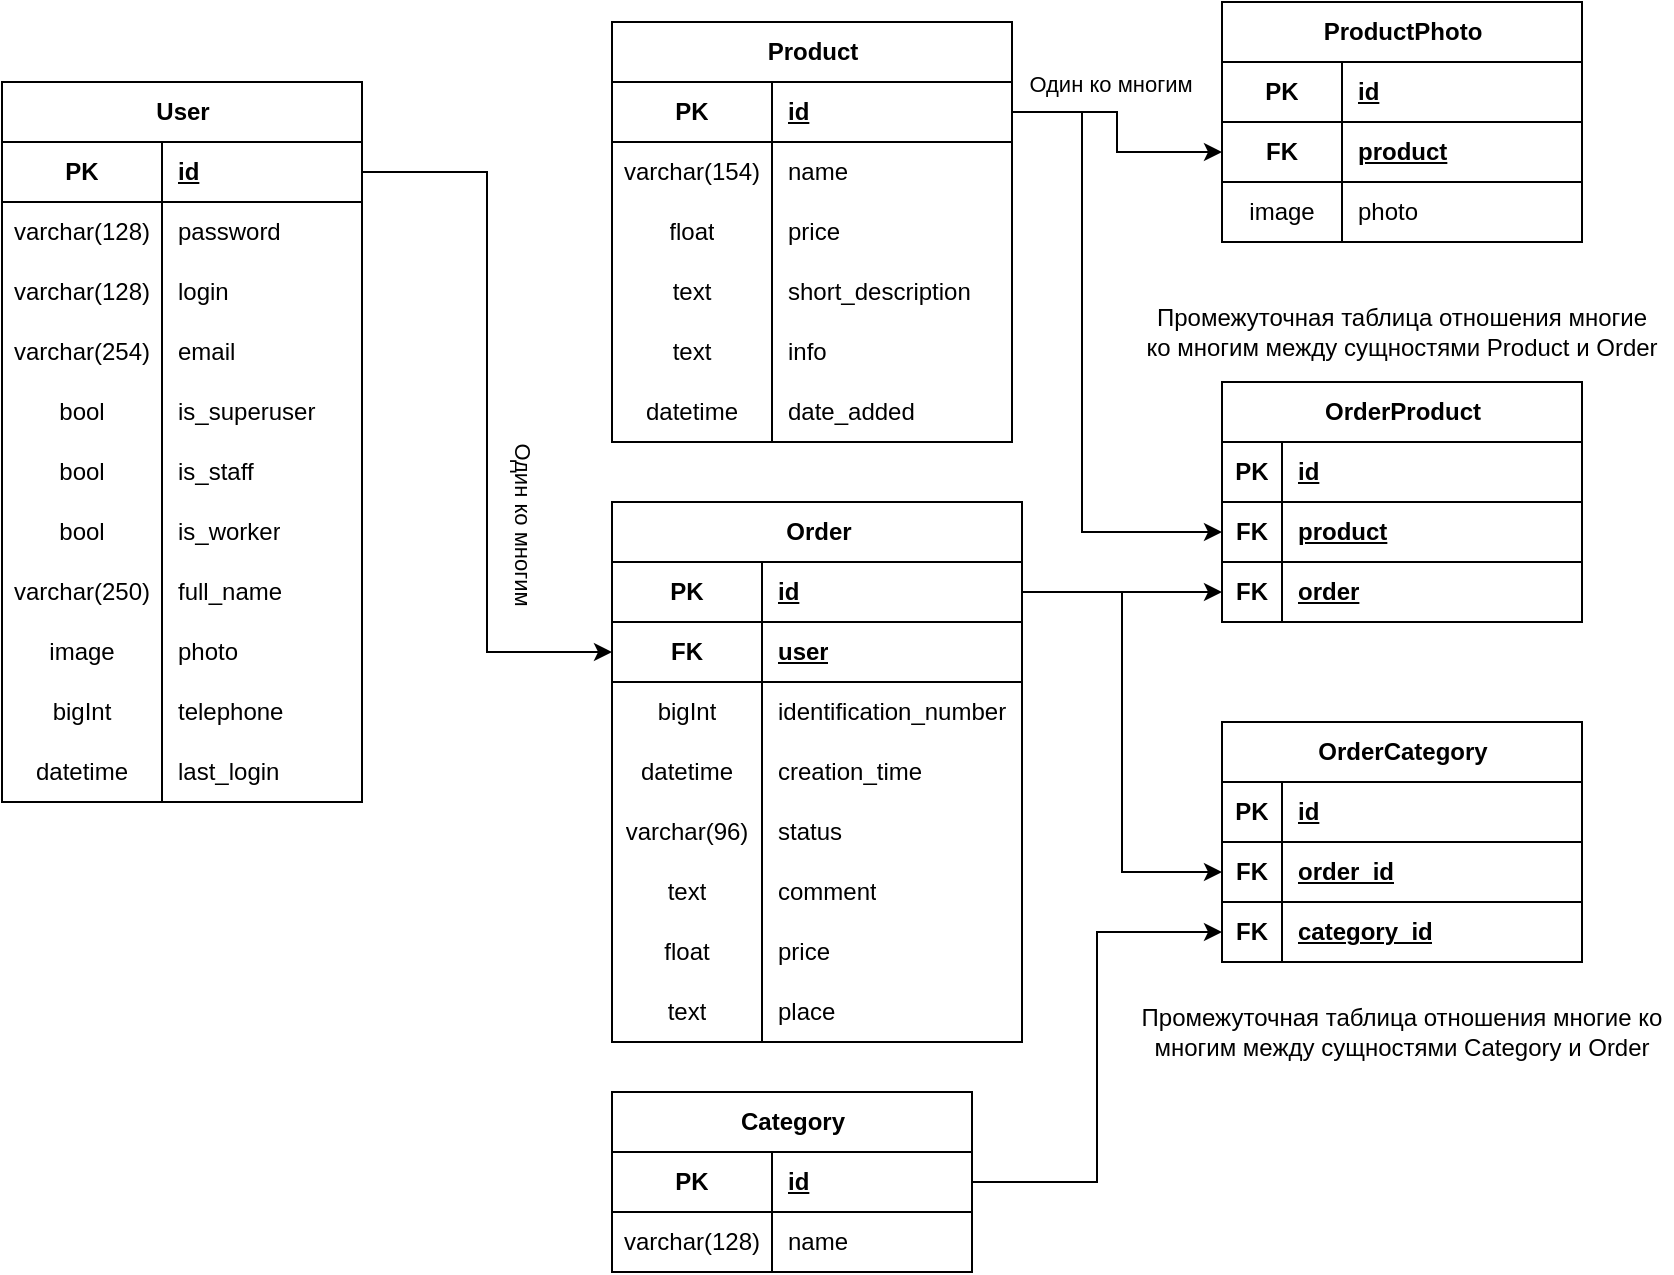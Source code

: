 <mxfile version="24.2.5" type="device">
  <diagram name="Страница — 1" id="gKGMimIWrAu0L_5JXQA2">
    <mxGraphModel dx="1195" dy="697" grid="1" gridSize="10" guides="1" tooltips="1" connect="1" arrows="1" fold="1" page="1" pageScale="1" pageWidth="1200" pageHeight="700" math="0" shadow="0">
      <root>
        <mxCell id="0" />
        <mxCell id="1" parent="0" />
        <mxCell id="2tgYX00kkQDhnTIOku4Z-1" value="User" style="shape=table;startSize=30;container=1;collapsible=1;childLayout=tableLayout;fixedRows=1;rowLines=0;fontStyle=1;align=center;resizeLast=1;html=1;" parent="1" vertex="1">
          <mxGeometry x="183" y="73" width="180" height="360" as="geometry" />
        </mxCell>
        <mxCell id="2tgYX00kkQDhnTIOku4Z-2" value="" style="shape=tableRow;horizontal=0;startSize=0;swimlaneHead=0;swimlaneBody=0;fillColor=none;collapsible=0;dropTarget=0;points=[[0,0.5],[1,0.5]];portConstraint=eastwest;top=0;left=0;right=0;bottom=1;" parent="2tgYX00kkQDhnTIOku4Z-1" vertex="1">
          <mxGeometry y="30" width="180" height="30" as="geometry" />
        </mxCell>
        <mxCell id="2tgYX00kkQDhnTIOku4Z-3" value="PK" style="shape=partialRectangle;connectable=0;fillColor=none;top=0;left=0;bottom=0;right=0;fontStyle=1;overflow=hidden;whiteSpace=wrap;html=1;" parent="2tgYX00kkQDhnTIOku4Z-2" vertex="1">
          <mxGeometry width="80" height="30" as="geometry">
            <mxRectangle width="80" height="30" as="alternateBounds" />
          </mxGeometry>
        </mxCell>
        <mxCell id="2tgYX00kkQDhnTIOku4Z-4" value="id" style="shape=partialRectangle;connectable=0;fillColor=none;top=0;left=0;bottom=0;right=0;align=left;spacingLeft=6;fontStyle=5;overflow=hidden;whiteSpace=wrap;html=1;" parent="2tgYX00kkQDhnTIOku4Z-2" vertex="1">
          <mxGeometry x="80" width="100" height="30" as="geometry">
            <mxRectangle width="100" height="30" as="alternateBounds" />
          </mxGeometry>
        </mxCell>
        <mxCell id="2tgYX00kkQDhnTIOku4Z-5" value="" style="shape=tableRow;horizontal=0;startSize=0;swimlaneHead=0;swimlaneBody=0;fillColor=none;collapsible=0;dropTarget=0;points=[[0,0.5],[1,0.5]];portConstraint=eastwest;top=0;left=0;right=0;bottom=0;" parent="2tgYX00kkQDhnTIOku4Z-1" vertex="1">
          <mxGeometry y="60" width="180" height="30" as="geometry" />
        </mxCell>
        <mxCell id="2tgYX00kkQDhnTIOku4Z-6" value="varchar(128)" style="shape=partialRectangle;connectable=0;fillColor=none;top=0;left=0;bottom=0;right=0;editable=1;overflow=hidden;whiteSpace=wrap;html=1;" parent="2tgYX00kkQDhnTIOku4Z-5" vertex="1">
          <mxGeometry width="80" height="30" as="geometry">
            <mxRectangle width="80" height="30" as="alternateBounds" />
          </mxGeometry>
        </mxCell>
        <mxCell id="2tgYX00kkQDhnTIOku4Z-7" value="password" style="shape=partialRectangle;connectable=0;fillColor=none;top=0;left=0;bottom=0;right=0;align=left;spacingLeft=6;overflow=hidden;whiteSpace=wrap;html=1;" parent="2tgYX00kkQDhnTIOku4Z-5" vertex="1">
          <mxGeometry x="80" width="100" height="30" as="geometry">
            <mxRectangle width="100" height="30" as="alternateBounds" />
          </mxGeometry>
        </mxCell>
        <mxCell id="2tgYX00kkQDhnTIOku4Z-8" value="" style="shape=tableRow;horizontal=0;startSize=0;swimlaneHead=0;swimlaneBody=0;fillColor=none;collapsible=0;dropTarget=0;points=[[0,0.5],[1,0.5]];portConstraint=eastwest;top=0;left=0;right=0;bottom=0;" parent="2tgYX00kkQDhnTIOku4Z-1" vertex="1">
          <mxGeometry y="90" width="180" height="30" as="geometry" />
        </mxCell>
        <mxCell id="2tgYX00kkQDhnTIOku4Z-9" value="varchar(128)" style="shape=partialRectangle;connectable=0;fillColor=none;top=0;left=0;bottom=0;right=0;editable=1;overflow=hidden;whiteSpace=wrap;html=1;" parent="2tgYX00kkQDhnTIOku4Z-8" vertex="1">
          <mxGeometry width="80" height="30" as="geometry">
            <mxRectangle width="80" height="30" as="alternateBounds" />
          </mxGeometry>
        </mxCell>
        <mxCell id="2tgYX00kkQDhnTIOku4Z-10" value="login" style="shape=partialRectangle;connectable=0;fillColor=none;top=0;left=0;bottom=0;right=0;align=left;spacingLeft=6;overflow=hidden;whiteSpace=wrap;html=1;" parent="2tgYX00kkQDhnTIOku4Z-8" vertex="1">
          <mxGeometry x="80" width="100" height="30" as="geometry">
            <mxRectangle width="100" height="30" as="alternateBounds" />
          </mxGeometry>
        </mxCell>
        <mxCell id="2tgYX00kkQDhnTIOku4Z-11" value="" style="shape=tableRow;horizontal=0;startSize=0;swimlaneHead=0;swimlaneBody=0;fillColor=none;collapsible=0;dropTarget=0;points=[[0,0.5],[1,0.5]];portConstraint=eastwest;top=0;left=0;right=0;bottom=0;" parent="2tgYX00kkQDhnTIOku4Z-1" vertex="1">
          <mxGeometry y="120" width="180" height="30" as="geometry" />
        </mxCell>
        <mxCell id="2tgYX00kkQDhnTIOku4Z-12" value="varchar(254)" style="shape=partialRectangle;connectable=0;fillColor=none;top=0;left=0;bottom=0;right=0;editable=1;overflow=hidden;whiteSpace=wrap;html=1;" parent="2tgYX00kkQDhnTIOku4Z-11" vertex="1">
          <mxGeometry width="80" height="30" as="geometry">
            <mxRectangle width="80" height="30" as="alternateBounds" />
          </mxGeometry>
        </mxCell>
        <mxCell id="2tgYX00kkQDhnTIOku4Z-13" value="email" style="shape=partialRectangle;connectable=0;fillColor=none;top=0;left=0;bottom=0;right=0;align=left;spacingLeft=6;overflow=hidden;whiteSpace=wrap;html=1;" parent="2tgYX00kkQDhnTIOku4Z-11" vertex="1">
          <mxGeometry x="80" width="100" height="30" as="geometry">
            <mxRectangle width="100" height="30" as="alternateBounds" />
          </mxGeometry>
        </mxCell>
        <mxCell id="2tgYX00kkQDhnTIOku4Z-27" style="shape=tableRow;horizontal=0;startSize=0;swimlaneHead=0;swimlaneBody=0;fillColor=none;collapsible=0;dropTarget=0;points=[[0,0.5],[1,0.5]];portConstraint=eastwest;top=0;left=0;right=0;bottom=0;" parent="2tgYX00kkQDhnTIOku4Z-1" vertex="1">
          <mxGeometry y="150" width="180" height="30" as="geometry" />
        </mxCell>
        <mxCell id="2tgYX00kkQDhnTIOku4Z-28" value="bool" style="shape=partialRectangle;connectable=0;fillColor=none;top=0;left=0;bottom=0;right=0;editable=1;overflow=hidden;whiteSpace=wrap;html=1;" parent="2tgYX00kkQDhnTIOku4Z-27" vertex="1">
          <mxGeometry width="80" height="30" as="geometry">
            <mxRectangle width="80" height="30" as="alternateBounds" />
          </mxGeometry>
        </mxCell>
        <mxCell id="2tgYX00kkQDhnTIOku4Z-29" value="is_superuser" style="shape=partialRectangle;connectable=0;fillColor=none;top=0;left=0;bottom=0;right=0;align=left;spacingLeft=6;overflow=hidden;whiteSpace=wrap;html=1;" parent="2tgYX00kkQDhnTIOku4Z-27" vertex="1">
          <mxGeometry x="80" width="100" height="30" as="geometry">
            <mxRectangle width="100" height="30" as="alternateBounds" />
          </mxGeometry>
        </mxCell>
        <mxCell id="2tgYX00kkQDhnTIOku4Z-30" style="shape=tableRow;horizontal=0;startSize=0;swimlaneHead=0;swimlaneBody=0;fillColor=none;collapsible=0;dropTarget=0;points=[[0,0.5],[1,0.5]];portConstraint=eastwest;top=0;left=0;right=0;bottom=0;" parent="2tgYX00kkQDhnTIOku4Z-1" vertex="1">
          <mxGeometry y="180" width="180" height="30" as="geometry" />
        </mxCell>
        <mxCell id="2tgYX00kkQDhnTIOku4Z-31" value="bool" style="shape=partialRectangle;connectable=0;fillColor=none;top=0;left=0;bottom=0;right=0;editable=1;overflow=hidden;whiteSpace=wrap;html=1;" parent="2tgYX00kkQDhnTIOku4Z-30" vertex="1">
          <mxGeometry width="80" height="30" as="geometry">
            <mxRectangle width="80" height="30" as="alternateBounds" />
          </mxGeometry>
        </mxCell>
        <mxCell id="2tgYX00kkQDhnTIOku4Z-32" value="is_staff" style="shape=partialRectangle;connectable=0;fillColor=none;top=0;left=0;bottom=0;right=0;align=left;spacingLeft=6;overflow=hidden;whiteSpace=wrap;html=1;" parent="2tgYX00kkQDhnTIOku4Z-30" vertex="1">
          <mxGeometry x="80" width="100" height="30" as="geometry">
            <mxRectangle width="100" height="30" as="alternateBounds" />
          </mxGeometry>
        </mxCell>
        <mxCell id="2tgYX00kkQDhnTIOku4Z-33" style="shape=tableRow;horizontal=0;startSize=0;swimlaneHead=0;swimlaneBody=0;fillColor=none;collapsible=0;dropTarget=0;points=[[0,0.5],[1,0.5]];portConstraint=eastwest;top=0;left=0;right=0;bottom=0;" parent="2tgYX00kkQDhnTIOku4Z-1" vertex="1">
          <mxGeometry y="210" width="180" height="30" as="geometry" />
        </mxCell>
        <mxCell id="2tgYX00kkQDhnTIOku4Z-34" value="bool" style="shape=partialRectangle;connectable=0;fillColor=none;top=0;left=0;bottom=0;right=0;editable=1;overflow=hidden;whiteSpace=wrap;html=1;" parent="2tgYX00kkQDhnTIOku4Z-33" vertex="1">
          <mxGeometry width="80" height="30" as="geometry">
            <mxRectangle width="80" height="30" as="alternateBounds" />
          </mxGeometry>
        </mxCell>
        <mxCell id="2tgYX00kkQDhnTIOku4Z-35" value="is_worker" style="shape=partialRectangle;connectable=0;fillColor=none;top=0;left=0;bottom=0;right=0;align=left;spacingLeft=6;overflow=hidden;whiteSpace=wrap;html=1;" parent="2tgYX00kkQDhnTIOku4Z-33" vertex="1">
          <mxGeometry x="80" width="100" height="30" as="geometry">
            <mxRectangle width="100" height="30" as="alternateBounds" />
          </mxGeometry>
        </mxCell>
        <mxCell id="2tgYX00kkQDhnTIOku4Z-36" style="shape=tableRow;horizontal=0;startSize=0;swimlaneHead=0;swimlaneBody=0;fillColor=none;collapsible=0;dropTarget=0;points=[[0,0.5],[1,0.5]];portConstraint=eastwest;top=0;left=0;right=0;bottom=0;" parent="2tgYX00kkQDhnTIOku4Z-1" vertex="1">
          <mxGeometry y="240" width="180" height="30" as="geometry" />
        </mxCell>
        <mxCell id="2tgYX00kkQDhnTIOku4Z-37" value="varchar(250)" style="shape=partialRectangle;connectable=0;fillColor=none;top=0;left=0;bottom=0;right=0;editable=1;overflow=hidden;whiteSpace=wrap;html=1;" parent="2tgYX00kkQDhnTIOku4Z-36" vertex="1">
          <mxGeometry width="80" height="30" as="geometry">
            <mxRectangle width="80" height="30" as="alternateBounds" />
          </mxGeometry>
        </mxCell>
        <mxCell id="2tgYX00kkQDhnTIOku4Z-38" value="full_name" style="shape=partialRectangle;connectable=0;fillColor=none;top=0;left=0;bottom=0;right=0;align=left;spacingLeft=6;overflow=hidden;whiteSpace=wrap;html=1;" parent="2tgYX00kkQDhnTIOku4Z-36" vertex="1">
          <mxGeometry x="80" width="100" height="30" as="geometry">
            <mxRectangle width="100" height="30" as="alternateBounds" />
          </mxGeometry>
        </mxCell>
        <mxCell id="2tgYX00kkQDhnTIOku4Z-39" style="shape=tableRow;horizontal=0;startSize=0;swimlaneHead=0;swimlaneBody=0;fillColor=none;collapsible=0;dropTarget=0;points=[[0,0.5],[1,0.5]];portConstraint=eastwest;top=0;left=0;right=0;bottom=0;" parent="2tgYX00kkQDhnTIOku4Z-1" vertex="1">
          <mxGeometry y="270" width="180" height="30" as="geometry" />
        </mxCell>
        <mxCell id="2tgYX00kkQDhnTIOku4Z-40" value="image" style="shape=partialRectangle;connectable=0;fillColor=none;top=0;left=0;bottom=0;right=0;editable=1;overflow=hidden;whiteSpace=wrap;html=1;" parent="2tgYX00kkQDhnTIOku4Z-39" vertex="1">
          <mxGeometry width="80" height="30" as="geometry">
            <mxRectangle width="80" height="30" as="alternateBounds" />
          </mxGeometry>
        </mxCell>
        <mxCell id="2tgYX00kkQDhnTIOku4Z-41" value="photo" style="shape=partialRectangle;connectable=0;fillColor=none;top=0;left=0;bottom=0;right=0;align=left;spacingLeft=6;overflow=hidden;whiteSpace=wrap;html=1;" parent="2tgYX00kkQDhnTIOku4Z-39" vertex="1">
          <mxGeometry x="80" width="100" height="30" as="geometry">
            <mxRectangle width="100" height="30" as="alternateBounds" />
          </mxGeometry>
        </mxCell>
        <mxCell id="2tgYX00kkQDhnTIOku4Z-42" style="shape=tableRow;horizontal=0;startSize=0;swimlaneHead=0;swimlaneBody=0;fillColor=none;collapsible=0;dropTarget=0;points=[[0,0.5],[1,0.5]];portConstraint=eastwest;top=0;left=0;right=0;bottom=0;" parent="2tgYX00kkQDhnTIOku4Z-1" vertex="1">
          <mxGeometry y="300" width="180" height="30" as="geometry" />
        </mxCell>
        <mxCell id="2tgYX00kkQDhnTIOku4Z-43" value="bigInt" style="shape=partialRectangle;connectable=0;fillColor=none;top=0;left=0;bottom=0;right=0;editable=1;overflow=hidden;whiteSpace=wrap;html=1;" parent="2tgYX00kkQDhnTIOku4Z-42" vertex="1">
          <mxGeometry width="80" height="30" as="geometry">
            <mxRectangle width="80" height="30" as="alternateBounds" />
          </mxGeometry>
        </mxCell>
        <mxCell id="2tgYX00kkQDhnTIOku4Z-44" value="telephone" style="shape=partialRectangle;connectable=0;fillColor=none;top=0;left=0;bottom=0;right=0;align=left;spacingLeft=6;overflow=hidden;whiteSpace=wrap;html=1;" parent="2tgYX00kkQDhnTIOku4Z-42" vertex="1">
          <mxGeometry x="80" width="100" height="30" as="geometry">
            <mxRectangle width="100" height="30" as="alternateBounds" />
          </mxGeometry>
        </mxCell>
        <mxCell id="2tgYX00kkQDhnTIOku4Z-45" style="shape=tableRow;horizontal=0;startSize=0;swimlaneHead=0;swimlaneBody=0;fillColor=none;collapsible=0;dropTarget=0;points=[[0,0.5],[1,0.5]];portConstraint=eastwest;top=0;left=0;right=0;bottom=0;" parent="2tgYX00kkQDhnTIOku4Z-1" vertex="1">
          <mxGeometry y="330" width="180" height="30" as="geometry" />
        </mxCell>
        <mxCell id="2tgYX00kkQDhnTIOku4Z-46" value="datetime" style="shape=partialRectangle;connectable=0;fillColor=none;top=0;left=0;bottom=0;right=0;editable=1;overflow=hidden;whiteSpace=wrap;html=1;" parent="2tgYX00kkQDhnTIOku4Z-45" vertex="1">
          <mxGeometry width="80" height="30" as="geometry">
            <mxRectangle width="80" height="30" as="alternateBounds" />
          </mxGeometry>
        </mxCell>
        <mxCell id="2tgYX00kkQDhnTIOku4Z-47" value="last_login" style="shape=partialRectangle;connectable=0;fillColor=none;top=0;left=0;bottom=0;right=0;align=left;spacingLeft=6;overflow=hidden;whiteSpace=wrap;html=1;" parent="2tgYX00kkQDhnTIOku4Z-45" vertex="1">
          <mxGeometry x="80" width="100" height="30" as="geometry">
            <mxRectangle width="100" height="30" as="alternateBounds" />
          </mxGeometry>
        </mxCell>
        <mxCell id="2tgYX00kkQDhnTIOku4Z-48" value="Product" style="shape=table;startSize=30;container=1;collapsible=1;childLayout=tableLayout;fixedRows=1;rowLines=0;fontStyle=1;align=center;resizeLast=1;html=1;" parent="1" vertex="1">
          <mxGeometry x="488" y="43" width="200" height="210.0" as="geometry" />
        </mxCell>
        <mxCell id="2tgYX00kkQDhnTIOku4Z-49" value="" style="shape=tableRow;horizontal=0;startSize=0;swimlaneHead=0;swimlaneBody=0;fillColor=none;collapsible=0;dropTarget=0;points=[[0,0.5],[1,0.5]];portConstraint=eastwest;top=0;left=0;right=0;bottom=1;" parent="2tgYX00kkQDhnTIOku4Z-48" vertex="1">
          <mxGeometry y="30" width="200" height="30" as="geometry" />
        </mxCell>
        <mxCell id="2tgYX00kkQDhnTIOku4Z-50" value="PK" style="shape=partialRectangle;connectable=0;fillColor=none;top=0;left=0;bottom=0;right=0;fontStyle=1;overflow=hidden;whiteSpace=wrap;html=1;" parent="2tgYX00kkQDhnTIOku4Z-49" vertex="1">
          <mxGeometry width="80" height="30" as="geometry">
            <mxRectangle width="80" height="30" as="alternateBounds" />
          </mxGeometry>
        </mxCell>
        <mxCell id="2tgYX00kkQDhnTIOku4Z-51" value="id" style="shape=partialRectangle;connectable=0;fillColor=none;top=0;left=0;bottom=0;right=0;align=left;spacingLeft=6;fontStyle=5;overflow=hidden;whiteSpace=wrap;html=1;" parent="2tgYX00kkQDhnTIOku4Z-49" vertex="1">
          <mxGeometry x="80" width="120" height="30" as="geometry">
            <mxRectangle width="120" height="30" as="alternateBounds" />
          </mxGeometry>
        </mxCell>
        <mxCell id="2tgYX00kkQDhnTIOku4Z-52" value="" style="shape=tableRow;horizontal=0;startSize=0;swimlaneHead=0;swimlaneBody=0;fillColor=none;collapsible=0;dropTarget=0;points=[[0,0.5],[1,0.5]];portConstraint=eastwest;top=0;left=0;right=0;bottom=0;" parent="2tgYX00kkQDhnTIOku4Z-48" vertex="1">
          <mxGeometry y="60" width="200" height="30" as="geometry" />
        </mxCell>
        <mxCell id="2tgYX00kkQDhnTIOku4Z-53" value="varchar(154)" style="shape=partialRectangle;connectable=0;fillColor=none;top=0;left=0;bottom=0;right=0;editable=1;overflow=hidden;whiteSpace=wrap;html=1;" parent="2tgYX00kkQDhnTIOku4Z-52" vertex="1">
          <mxGeometry width="80" height="30" as="geometry">
            <mxRectangle width="80" height="30" as="alternateBounds" />
          </mxGeometry>
        </mxCell>
        <mxCell id="2tgYX00kkQDhnTIOku4Z-54" value="name" style="shape=partialRectangle;connectable=0;fillColor=none;top=0;left=0;bottom=0;right=0;align=left;spacingLeft=6;overflow=hidden;whiteSpace=wrap;html=1;" parent="2tgYX00kkQDhnTIOku4Z-52" vertex="1">
          <mxGeometry x="80" width="120" height="30" as="geometry">
            <mxRectangle width="120" height="30" as="alternateBounds" />
          </mxGeometry>
        </mxCell>
        <mxCell id="2tgYX00kkQDhnTIOku4Z-55" value="" style="shape=tableRow;horizontal=0;startSize=0;swimlaneHead=0;swimlaneBody=0;fillColor=none;collapsible=0;dropTarget=0;points=[[0,0.5],[1,0.5]];portConstraint=eastwest;top=0;left=0;right=0;bottom=0;" parent="2tgYX00kkQDhnTIOku4Z-48" vertex="1">
          <mxGeometry y="90" width="200" height="30" as="geometry" />
        </mxCell>
        <mxCell id="2tgYX00kkQDhnTIOku4Z-56" value="float" style="shape=partialRectangle;connectable=0;fillColor=none;top=0;left=0;bottom=0;right=0;editable=1;overflow=hidden;whiteSpace=wrap;html=1;" parent="2tgYX00kkQDhnTIOku4Z-55" vertex="1">
          <mxGeometry width="80" height="30" as="geometry">
            <mxRectangle width="80" height="30" as="alternateBounds" />
          </mxGeometry>
        </mxCell>
        <mxCell id="2tgYX00kkQDhnTIOku4Z-57" value="price" style="shape=partialRectangle;connectable=0;fillColor=none;top=0;left=0;bottom=0;right=0;align=left;spacingLeft=6;overflow=hidden;whiteSpace=wrap;html=1;" parent="2tgYX00kkQDhnTIOku4Z-55" vertex="1">
          <mxGeometry x="80" width="120" height="30" as="geometry">
            <mxRectangle width="120" height="30" as="alternateBounds" />
          </mxGeometry>
        </mxCell>
        <mxCell id="2tgYX00kkQDhnTIOku4Z-61" style="shape=tableRow;horizontal=0;startSize=0;swimlaneHead=0;swimlaneBody=0;fillColor=none;collapsible=0;dropTarget=0;points=[[0,0.5],[1,0.5]];portConstraint=eastwest;top=0;left=0;right=0;bottom=0;" parent="2tgYX00kkQDhnTIOku4Z-48" vertex="1">
          <mxGeometry y="120" width="200" height="30" as="geometry" />
        </mxCell>
        <mxCell id="2tgYX00kkQDhnTIOku4Z-62" value="text" style="shape=partialRectangle;connectable=0;fillColor=none;top=0;left=0;bottom=0;right=0;editable=1;overflow=hidden;whiteSpace=wrap;html=1;" parent="2tgYX00kkQDhnTIOku4Z-61" vertex="1">
          <mxGeometry width="80" height="30" as="geometry">
            <mxRectangle width="80" height="30" as="alternateBounds" />
          </mxGeometry>
        </mxCell>
        <mxCell id="2tgYX00kkQDhnTIOku4Z-63" value="short_description" style="shape=partialRectangle;connectable=0;fillColor=none;top=0;left=0;bottom=0;right=0;align=left;spacingLeft=6;overflow=hidden;whiteSpace=wrap;html=1;" parent="2tgYX00kkQDhnTIOku4Z-61" vertex="1">
          <mxGeometry x="80" width="120" height="30" as="geometry">
            <mxRectangle width="120" height="30" as="alternateBounds" />
          </mxGeometry>
        </mxCell>
        <mxCell id="PQWA2Xz6hefCJS-usVrG-20" style="shape=tableRow;horizontal=0;startSize=0;swimlaneHead=0;swimlaneBody=0;fillColor=none;collapsible=0;dropTarget=0;points=[[0,0.5],[1,0.5]];portConstraint=eastwest;top=0;left=0;right=0;bottom=0;" vertex="1" parent="2tgYX00kkQDhnTIOku4Z-48">
          <mxGeometry y="150" width="200" height="30" as="geometry" />
        </mxCell>
        <mxCell id="PQWA2Xz6hefCJS-usVrG-21" value="text" style="shape=partialRectangle;connectable=0;fillColor=none;top=0;left=0;bottom=0;right=0;editable=1;overflow=hidden;whiteSpace=wrap;html=1;" vertex="1" parent="PQWA2Xz6hefCJS-usVrG-20">
          <mxGeometry width="80" height="30" as="geometry">
            <mxRectangle width="80" height="30" as="alternateBounds" />
          </mxGeometry>
        </mxCell>
        <mxCell id="PQWA2Xz6hefCJS-usVrG-22" value="info" style="shape=partialRectangle;connectable=0;fillColor=none;top=0;left=0;bottom=0;right=0;align=left;spacingLeft=6;overflow=hidden;whiteSpace=wrap;html=1;" vertex="1" parent="PQWA2Xz6hefCJS-usVrG-20">
          <mxGeometry x="80" width="120" height="30" as="geometry">
            <mxRectangle width="120" height="30" as="alternateBounds" />
          </mxGeometry>
        </mxCell>
        <mxCell id="2tgYX00kkQDhnTIOku4Z-147" style="shape=tableRow;horizontal=0;startSize=0;swimlaneHead=0;swimlaneBody=0;fillColor=none;collapsible=0;dropTarget=0;points=[[0,0.5],[1,0.5]];portConstraint=eastwest;top=0;left=0;right=0;bottom=0;" parent="2tgYX00kkQDhnTIOku4Z-48" vertex="1">
          <mxGeometry y="180" width="200" height="30" as="geometry" />
        </mxCell>
        <mxCell id="2tgYX00kkQDhnTIOku4Z-148" value="datetime" style="shape=partialRectangle;connectable=0;fillColor=none;top=0;left=0;bottom=0;right=0;editable=1;overflow=hidden;whiteSpace=wrap;html=1;" parent="2tgYX00kkQDhnTIOku4Z-147" vertex="1">
          <mxGeometry width="80" height="30" as="geometry">
            <mxRectangle width="80" height="30" as="alternateBounds" />
          </mxGeometry>
        </mxCell>
        <mxCell id="2tgYX00kkQDhnTIOku4Z-149" value="date_added" style="shape=partialRectangle;connectable=0;fillColor=none;top=0;left=0;bottom=0;right=0;align=left;spacingLeft=6;overflow=hidden;whiteSpace=wrap;html=1;" parent="2tgYX00kkQDhnTIOku4Z-147" vertex="1">
          <mxGeometry x="80" width="120" height="30" as="geometry">
            <mxRectangle width="120" height="30" as="alternateBounds" />
          </mxGeometry>
        </mxCell>
        <mxCell id="2tgYX00kkQDhnTIOku4Z-64" value="ProductPhoto" style="shape=table;startSize=30;container=1;collapsible=1;childLayout=tableLayout;fixedRows=1;rowLines=0;fontStyle=1;align=center;resizeLast=1;html=1;" parent="1" vertex="1">
          <mxGeometry x="793" y="33" width="180" height="120" as="geometry">
            <mxRectangle x="670" y="50" width="110" height="30" as="alternateBounds" />
          </mxGeometry>
        </mxCell>
        <mxCell id="2tgYX00kkQDhnTIOku4Z-65" value="" style="shape=tableRow;horizontal=0;startSize=0;swimlaneHead=0;swimlaneBody=0;fillColor=none;collapsible=0;dropTarget=0;points=[[0,0.5],[1,0.5]];portConstraint=eastwest;top=0;left=0;right=0;bottom=1;" parent="2tgYX00kkQDhnTIOku4Z-64" vertex="1">
          <mxGeometry y="30" width="180" height="30" as="geometry" />
        </mxCell>
        <mxCell id="2tgYX00kkQDhnTIOku4Z-66" value="PK" style="shape=partialRectangle;connectable=0;fillColor=none;top=0;left=0;bottom=0;right=0;fontStyle=1;overflow=hidden;whiteSpace=wrap;html=1;" parent="2tgYX00kkQDhnTIOku4Z-65" vertex="1">
          <mxGeometry width="60" height="30" as="geometry">
            <mxRectangle width="60" height="30" as="alternateBounds" />
          </mxGeometry>
        </mxCell>
        <mxCell id="2tgYX00kkQDhnTIOku4Z-67" value="id" style="shape=partialRectangle;connectable=0;fillColor=none;top=0;left=0;bottom=0;right=0;align=left;spacingLeft=6;fontStyle=5;overflow=hidden;whiteSpace=wrap;html=1;" parent="2tgYX00kkQDhnTIOku4Z-65" vertex="1">
          <mxGeometry x="60" width="120" height="30" as="geometry">
            <mxRectangle width="120" height="30" as="alternateBounds" />
          </mxGeometry>
        </mxCell>
        <mxCell id="2tgYX00kkQDhnTIOku4Z-77" style="shape=tableRow;horizontal=0;startSize=0;swimlaneHead=0;swimlaneBody=0;fillColor=none;collapsible=0;dropTarget=0;points=[[0,0.5],[1,0.5]];portConstraint=eastwest;top=0;left=0;right=0;bottom=1;" parent="2tgYX00kkQDhnTIOku4Z-64" vertex="1">
          <mxGeometry y="60" width="180" height="30" as="geometry" />
        </mxCell>
        <mxCell id="2tgYX00kkQDhnTIOku4Z-78" value="FK" style="shape=partialRectangle;connectable=0;fillColor=none;top=0;left=0;bottom=0;right=0;fontStyle=1;overflow=hidden;whiteSpace=wrap;html=1;" parent="2tgYX00kkQDhnTIOku4Z-77" vertex="1">
          <mxGeometry width="60" height="30" as="geometry">
            <mxRectangle width="60" height="30" as="alternateBounds" />
          </mxGeometry>
        </mxCell>
        <mxCell id="2tgYX00kkQDhnTIOku4Z-79" value="product" style="shape=partialRectangle;connectable=0;fillColor=none;top=0;left=0;bottom=0;right=0;align=left;spacingLeft=6;fontStyle=5;overflow=hidden;whiteSpace=wrap;html=1;" parent="2tgYX00kkQDhnTIOku4Z-77" vertex="1">
          <mxGeometry x="60" width="120" height="30" as="geometry">
            <mxRectangle width="120" height="30" as="alternateBounds" />
          </mxGeometry>
        </mxCell>
        <mxCell id="2tgYX00kkQDhnTIOku4Z-68" value="" style="shape=tableRow;horizontal=0;startSize=0;swimlaneHead=0;swimlaneBody=0;fillColor=none;collapsible=0;dropTarget=0;points=[[0,0.5],[1,0.5]];portConstraint=eastwest;top=0;left=0;right=0;bottom=0;" parent="2tgYX00kkQDhnTIOku4Z-64" vertex="1">
          <mxGeometry y="90" width="180" height="30" as="geometry" />
        </mxCell>
        <mxCell id="2tgYX00kkQDhnTIOku4Z-69" value="image" style="shape=partialRectangle;connectable=0;fillColor=none;top=0;left=0;bottom=0;right=0;editable=1;overflow=hidden;whiteSpace=wrap;html=1;" parent="2tgYX00kkQDhnTIOku4Z-68" vertex="1">
          <mxGeometry width="60" height="30" as="geometry">
            <mxRectangle width="60" height="30" as="alternateBounds" />
          </mxGeometry>
        </mxCell>
        <mxCell id="2tgYX00kkQDhnTIOku4Z-70" value="photo" style="shape=partialRectangle;connectable=0;fillColor=none;top=0;left=0;bottom=0;right=0;align=left;spacingLeft=6;overflow=hidden;whiteSpace=wrap;html=1;" parent="2tgYX00kkQDhnTIOku4Z-68" vertex="1">
          <mxGeometry x="60" width="120" height="30" as="geometry">
            <mxRectangle width="120" height="30" as="alternateBounds" />
          </mxGeometry>
        </mxCell>
        <mxCell id="2tgYX00kkQDhnTIOku4Z-80" value="Order" style="shape=table;startSize=30;container=1;collapsible=1;childLayout=tableLayout;fixedRows=1;rowLines=0;fontStyle=1;align=center;resizeLast=1;html=1;" parent="1" vertex="1">
          <mxGeometry x="488" y="283" width="205" height="270.0" as="geometry" />
        </mxCell>
        <mxCell id="2tgYX00kkQDhnTIOku4Z-81" value="" style="shape=tableRow;horizontal=0;startSize=0;swimlaneHead=0;swimlaneBody=0;fillColor=none;collapsible=0;dropTarget=0;points=[[0,0.5],[1,0.5]];portConstraint=eastwest;top=0;left=0;right=0;bottom=1;" parent="2tgYX00kkQDhnTIOku4Z-80" vertex="1">
          <mxGeometry y="30" width="205" height="30" as="geometry" />
        </mxCell>
        <mxCell id="2tgYX00kkQDhnTIOku4Z-82" value="PK" style="shape=partialRectangle;connectable=0;fillColor=none;top=0;left=0;bottom=0;right=0;fontStyle=1;overflow=hidden;whiteSpace=wrap;html=1;" parent="2tgYX00kkQDhnTIOku4Z-81" vertex="1">
          <mxGeometry width="75" height="30" as="geometry">
            <mxRectangle width="75" height="30" as="alternateBounds" />
          </mxGeometry>
        </mxCell>
        <mxCell id="2tgYX00kkQDhnTIOku4Z-83" value="id" style="shape=partialRectangle;connectable=0;fillColor=none;top=0;left=0;bottom=0;right=0;align=left;spacingLeft=6;fontStyle=5;overflow=hidden;whiteSpace=wrap;html=1;" parent="2tgYX00kkQDhnTIOku4Z-81" vertex="1">
          <mxGeometry x="75" width="130" height="30" as="geometry">
            <mxRectangle width="130" height="30" as="alternateBounds" />
          </mxGeometry>
        </mxCell>
        <mxCell id="2tgYX00kkQDhnTIOku4Z-93" style="shape=tableRow;horizontal=0;startSize=0;swimlaneHead=0;swimlaneBody=0;fillColor=none;collapsible=0;dropTarget=0;points=[[0,0.5],[1,0.5]];portConstraint=eastwest;top=0;left=0;right=0;bottom=1;" parent="2tgYX00kkQDhnTIOku4Z-80" vertex="1">
          <mxGeometry y="60" width="205" height="30" as="geometry" />
        </mxCell>
        <mxCell id="2tgYX00kkQDhnTIOku4Z-94" value="FK" style="shape=partialRectangle;connectable=0;fillColor=none;top=0;left=0;bottom=0;right=0;fontStyle=1;overflow=hidden;whiteSpace=wrap;html=1;" parent="2tgYX00kkQDhnTIOku4Z-93" vertex="1">
          <mxGeometry width="75" height="30" as="geometry">
            <mxRectangle width="75" height="30" as="alternateBounds" />
          </mxGeometry>
        </mxCell>
        <mxCell id="2tgYX00kkQDhnTIOku4Z-95" value="user" style="shape=partialRectangle;connectable=0;fillColor=none;top=0;left=0;bottom=0;right=0;align=left;spacingLeft=6;fontStyle=5;overflow=hidden;whiteSpace=wrap;html=1;" parent="2tgYX00kkQDhnTIOku4Z-93" vertex="1">
          <mxGeometry x="75" width="130" height="30" as="geometry">
            <mxRectangle width="130" height="30" as="alternateBounds" />
          </mxGeometry>
        </mxCell>
        <mxCell id="2tgYX00kkQDhnTIOku4Z-84" value="" style="shape=tableRow;horizontal=0;startSize=0;swimlaneHead=0;swimlaneBody=0;fillColor=none;collapsible=0;dropTarget=0;points=[[0,0.5],[1,0.5]];portConstraint=eastwest;top=0;left=0;right=0;bottom=0;" parent="2tgYX00kkQDhnTIOku4Z-80" vertex="1">
          <mxGeometry y="90" width="205" height="30" as="geometry" />
        </mxCell>
        <mxCell id="2tgYX00kkQDhnTIOku4Z-85" value="bigInt" style="shape=partialRectangle;connectable=0;fillColor=none;top=0;left=0;bottom=0;right=0;editable=1;overflow=hidden;whiteSpace=wrap;html=1;" parent="2tgYX00kkQDhnTIOku4Z-84" vertex="1">
          <mxGeometry width="75" height="30" as="geometry">
            <mxRectangle width="75" height="30" as="alternateBounds" />
          </mxGeometry>
        </mxCell>
        <mxCell id="2tgYX00kkQDhnTIOku4Z-86" value="identification_number" style="shape=partialRectangle;connectable=0;fillColor=none;top=0;left=0;bottom=0;right=0;align=left;spacingLeft=6;overflow=hidden;whiteSpace=wrap;html=1;" parent="2tgYX00kkQDhnTIOku4Z-84" vertex="1">
          <mxGeometry x="75" width="130" height="30" as="geometry">
            <mxRectangle width="130" height="30" as="alternateBounds" />
          </mxGeometry>
        </mxCell>
        <mxCell id="2tgYX00kkQDhnTIOku4Z-150" style="shape=tableRow;horizontal=0;startSize=0;swimlaneHead=0;swimlaneBody=0;fillColor=none;collapsible=0;dropTarget=0;points=[[0,0.5],[1,0.5]];portConstraint=eastwest;top=0;left=0;right=0;bottom=0;" parent="2tgYX00kkQDhnTIOku4Z-80" vertex="1">
          <mxGeometry y="120" width="205" height="30" as="geometry" />
        </mxCell>
        <mxCell id="2tgYX00kkQDhnTIOku4Z-151" value="datetime" style="shape=partialRectangle;connectable=0;fillColor=none;top=0;left=0;bottom=0;right=0;editable=1;overflow=hidden;whiteSpace=wrap;html=1;" parent="2tgYX00kkQDhnTIOku4Z-150" vertex="1">
          <mxGeometry width="75" height="30" as="geometry">
            <mxRectangle width="75" height="30" as="alternateBounds" />
          </mxGeometry>
        </mxCell>
        <mxCell id="2tgYX00kkQDhnTIOku4Z-152" value="creation_time" style="shape=partialRectangle;connectable=0;fillColor=none;top=0;left=0;bottom=0;right=0;align=left;spacingLeft=6;overflow=hidden;whiteSpace=wrap;html=1;" parent="2tgYX00kkQDhnTIOku4Z-150" vertex="1">
          <mxGeometry x="75" width="130" height="30" as="geometry">
            <mxRectangle width="130" height="30" as="alternateBounds" />
          </mxGeometry>
        </mxCell>
        <mxCell id="2tgYX00kkQDhnTIOku4Z-153" style="shape=tableRow;horizontal=0;startSize=0;swimlaneHead=0;swimlaneBody=0;fillColor=none;collapsible=0;dropTarget=0;points=[[0,0.5],[1,0.5]];portConstraint=eastwest;top=0;left=0;right=0;bottom=0;" parent="2tgYX00kkQDhnTIOku4Z-80" vertex="1">
          <mxGeometry y="150" width="205" height="30" as="geometry" />
        </mxCell>
        <mxCell id="2tgYX00kkQDhnTIOku4Z-154" value="varchar(96)" style="shape=partialRectangle;connectable=0;fillColor=none;top=0;left=0;bottom=0;right=0;editable=1;overflow=hidden;whiteSpace=wrap;html=1;" parent="2tgYX00kkQDhnTIOku4Z-153" vertex="1">
          <mxGeometry width="75" height="30" as="geometry">
            <mxRectangle width="75" height="30" as="alternateBounds" />
          </mxGeometry>
        </mxCell>
        <mxCell id="2tgYX00kkQDhnTIOku4Z-155" value="status" style="shape=partialRectangle;connectable=0;fillColor=none;top=0;left=0;bottom=0;right=0;align=left;spacingLeft=6;overflow=hidden;whiteSpace=wrap;html=1;" parent="2tgYX00kkQDhnTIOku4Z-153" vertex="1">
          <mxGeometry x="75" width="130" height="30" as="geometry">
            <mxRectangle width="130" height="30" as="alternateBounds" />
          </mxGeometry>
        </mxCell>
        <mxCell id="2tgYX00kkQDhnTIOku4Z-167" style="shape=tableRow;horizontal=0;startSize=0;swimlaneHead=0;swimlaneBody=0;fillColor=none;collapsible=0;dropTarget=0;points=[[0,0.5],[1,0.5]];portConstraint=eastwest;top=0;left=0;right=0;bottom=0;" parent="2tgYX00kkQDhnTIOku4Z-80" vertex="1">
          <mxGeometry y="180" width="205" height="30" as="geometry" />
        </mxCell>
        <mxCell id="2tgYX00kkQDhnTIOku4Z-168" value="text" style="shape=partialRectangle;connectable=0;fillColor=none;top=0;left=0;bottom=0;right=0;editable=1;overflow=hidden;whiteSpace=wrap;html=1;" parent="2tgYX00kkQDhnTIOku4Z-167" vertex="1">
          <mxGeometry width="75" height="30" as="geometry">
            <mxRectangle width="75" height="30" as="alternateBounds" />
          </mxGeometry>
        </mxCell>
        <mxCell id="2tgYX00kkQDhnTIOku4Z-169" value="comment" style="shape=partialRectangle;connectable=0;fillColor=none;top=0;left=0;bottom=0;right=0;align=left;spacingLeft=6;overflow=hidden;whiteSpace=wrap;html=1;" parent="2tgYX00kkQDhnTIOku4Z-167" vertex="1">
          <mxGeometry x="75" width="130" height="30" as="geometry">
            <mxRectangle width="130" height="30" as="alternateBounds" />
          </mxGeometry>
        </mxCell>
        <mxCell id="PQWA2Xz6hefCJS-usVrG-23" style="shape=tableRow;horizontal=0;startSize=0;swimlaneHead=0;swimlaneBody=0;fillColor=none;collapsible=0;dropTarget=0;points=[[0,0.5],[1,0.5]];portConstraint=eastwest;top=0;left=0;right=0;bottom=0;" vertex="1" parent="2tgYX00kkQDhnTIOku4Z-80">
          <mxGeometry y="210" width="205" height="30" as="geometry" />
        </mxCell>
        <mxCell id="PQWA2Xz6hefCJS-usVrG-24" value="float" style="shape=partialRectangle;connectable=0;fillColor=none;top=0;left=0;bottom=0;right=0;editable=1;overflow=hidden;whiteSpace=wrap;html=1;" vertex="1" parent="PQWA2Xz6hefCJS-usVrG-23">
          <mxGeometry width="75" height="30" as="geometry">
            <mxRectangle width="75" height="30" as="alternateBounds" />
          </mxGeometry>
        </mxCell>
        <mxCell id="PQWA2Xz6hefCJS-usVrG-25" value="price" style="shape=partialRectangle;connectable=0;fillColor=none;top=0;left=0;bottom=0;right=0;align=left;spacingLeft=6;overflow=hidden;whiteSpace=wrap;html=1;" vertex="1" parent="PQWA2Xz6hefCJS-usVrG-23">
          <mxGeometry x="75" width="130" height="30" as="geometry">
            <mxRectangle width="130" height="30" as="alternateBounds" />
          </mxGeometry>
        </mxCell>
        <mxCell id="PQWA2Xz6hefCJS-usVrG-26" style="shape=tableRow;horizontal=0;startSize=0;swimlaneHead=0;swimlaneBody=0;fillColor=none;collapsible=0;dropTarget=0;points=[[0,0.5],[1,0.5]];portConstraint=eastwest;top=0;left=0;right=0;bottom=0;" vertex="1" parent="2tgYX00kkQDhnTIOku4Z-80">
          <mxGeometry y="240" width="205" height="30" as="geometry" />
        </mxCell>
        <mxCell id="PQWA2Xz6hefCJS-usVrG-27" value="text" style="shape=partialRectangle;connectable=0;fillColor=none;top=0;left=0;bottom=0;right=0;editable=1;overflow=hidden;whiteSpace=wrap;html=1;" vertex="1" parent="PQWA2Xz6hefCJS-usVrG-26">
          <mxGeometry width="75" height="30" as="geometry">
            <mxRectangle width="75" height="30" as="alternateBounds" />
          </mxGeometry>
        </mxCell>
        <mxCell id="PQWA2Xz6hefCJS-usVrG-28" value="place" style="shape=partialRectangle;connectable=0;fillColor=none;top=0;left=0;bottom=0;right=0;align=left;spacingLeft=6;overflow=hidden;whiteSpace=wrap;html=1;" vertex="1" parent="PQWA2Xz6hefCJS-usVrG-26">
          <mxGeometry x="75" width="130" height="30" as="geometry">
            <mxRectangle width="130" height="30" as="alternateBounds" />
          </mxGeometry>
        </mxCell>
        <mxCell id="2tgYX00kkQDhnTIOku4Z-96" value="Category" style="shape=table;startSize=30;container=1;collapsible=1;childLayout=tableLayout;fixedRows=1;rowLines=0;fontStyle=1;align=center;resizeLast=1;html=1;" parent="1" vertex="1">
          <mxGeometry x="488" y="578" width="180" height="90" as="geometry" />
        </mxCell>
        <mxCell id="2tgYX00kkQDhnTIOku4Z-97" value="" style="shape=tableRow;horizontal=0;startSize=0;swimlaneHead=0;swimlaneBody=0;fillColor=none;collapsible=0;dropTarget=0;points=[[0,0.5],[1,0.5]];portConstraint=eastwest;top=0;left=0;right=0;bottom=1;" parent="2tgYX00kkQDhnTIOku4Z-96" vertex="1">
          <mxGeometry y="30" width="180" height="30" as="geometry" />
        </mxCell>
        <mxCell id="2tgYX00kkQDhnTIOku4Z-98" value="PK" style="shape=partialRectangle;connectable=0;fillColor=none;top=0;left=0;bottom=0;right=0;fontStyle=1;overflow=hidden;whiteSpace=wrap;html=1;" parent="2tgYX00kkQDhnTIOku4Z-97" vertex="1">
          <mxGeometry width="80" height="30" as="geometry">
            <mxRectangle width="80" height="30" as="alternateBounds" />
          </mxGeometry>
        </mxCell>
        <mxCell id="2tgYX00kkQDhnTIOku4Z-99" value="id" style="shape=partialRectangle;connectable=0;fillColor=none;top=0;left=0;bottom=0;right=0;align=left;spacingLeft=6;fontStyle=5;overflow=hidden;whiteSpace=wrap;html=1;" parent="2tgYX00kkQDhnTIOku4Z-97" vertex="1">
          <mxGeometry x="80" width="100" height="30" as="geometry">
            <mxRectangle width="100" height="30" as="alternateBounds" />
          </mxGeometry>
        </mxCell>
        <mxCell id="2tgYX00kkQDhnTIOku4Z-100" value="" style="shape=tableRow;horizontal=0;startSize=0;swimlaneHead=0;swimlaneBody=0;fillColor=none;collapsible=0;dropTarget=0;points=[[0,0.5],[1,0.5]];portConstraint=eastwest;top=0;left=0;right=0;bottom=0;" parent="2tgYX00kkQDhnTIOku4Z-96" vertex="1">
          <mxGeometry y="60" width="180" height="30" as="geometry" />
        </mxCell>
        <mxCell id="2tgYX00kkQDhnTIOku4Z-101" value="varchar(128)" style="shape=partialRectangle;connectable=0;fillColor=none;top=0;left=0;bottom=0;right=0;editable=1;overflow=hidden;whiteSpace=wrap;html=1;" parent="2tgYX00kkQDhnTIOku4Z-100" vertex="1">
          <mxGeometry width="80" height="30" as="geometry">
            <mxRectangle width="80" height="30" as="alternateBounds" />
          </mxGeometry>
        </mxCell>
        <mxCell id="2tgYX00kkQDhnTIOku4Z-102" value="name" style="shape=partialRectangle;connectable=0;fillColor=none;top=0;left=0;bottom=0;right=0;align=left;spacingLeft=6;overflow=hidden;whiteSpace=wrap;html=1;" parent="2tgYX00kkQDhnTIOku4Z-100" vertex="1">
          <mxGeometry x="80" width="100" height="30" as="geometry">
            <mxRectangle width="100" height="30" as="alternateBounds" />
          </mxGeometry>
        </mxCell>
        <mxCell id="2tgYX00kkQDhnTIOku4Z-109" value="OrderCategory" style="shape=table;startSize=30;container=1;collapsible=1;childLayout=tableLayout;fixedRows=1;rowLines=0;fontStyle=1;align=center;resizeLast=1;html=1;" parent="1" vertex="1">
          <mxGeometry x="793" y="393" width="180" height="120" as="geometry" />
        </mxCell>
        <mxCell id="2tgYX00kkQDhnTIOku4Z-110" value="" style="shape=tableRow;horizontal=0;startSize=0;swimlaneHead=0;swimlaneBody=0;fillColor=none;collapsible=0;dropTarget=0;points=[[0,0.5],[1,0.5]];portConstraint=eastwest;top=0;left=0;right=0;bottom=1;" parent="2tgYX00kkQDhnTIOku4Z-109" vertex="1">
          <mxGeometry y="30" width="180" height="30" as="geometry" />
        </mxCell>
        <mxCell id="2tgYX00kkQDhnTIOku4Z-111" value="PK" style="shape=partialRectangle;connectable=0;fillColor=none;top=0;left=0;bottom=0;right=0;fontStyle=1;overflow=hidden;whiteSpace=wrap;html=1;" parent="2tgYX00kkQDhnTIOku4Z-110" vertex="1">
          <mxGeometry width="30" height="30" as="geometry">
            <mxRectangle width="30" height="30" as="alternateBounds" />
          </mxGeometry>
        </mxCell>
        <mxCell id="2tgYX00kkQDhnTIOku4Z-112" value="id" style="shape=partialRectangle;connectable=0;fillColor=none;top=0;left=0;bottom=0;right=0;align=left;spacingLeft=6;fontStyle=5;overflow=hidden;whiteSpace=wrap;html=1;" parent="2tgYX00kkQDhnTIOku4Z-110" vertex="1">
          <mxGeometry x="30" width="150" height="30" as="geometry">
            <mxRectangle width="150" height="30" as="alternateBounds" />
          </mxGeometry>
        </mxCell>
        <mxCell id="2tgYX00kkQDhnTIOku4Z-122" style="shape=tableRow;horizontal=0;startSize=0;swimlaneHead=0;swimlaneBody=0;fillColor=none;collapsible=0;dropTarget=0;points=[[0,0.5],[1,0.5]];portConstraint=eastwest;top=0;left=0;right=0;bottom=1;" parent="2tgYX00kkQDhnTIOku4Z-109" vertex="1">
          <mxGeometry y="60" width="180" height="30" as="geometry" />
        </mxCell>
        <mxCell id="2tgYX00kkQDhnTIOku4Z-123" value="FK" style="shape=partialRectangle;connectable=0;fillColor=none;top=0;left=0;bottom=0;right=0;fontStyle=1;overflow=hidden;whiteSpace=wrap;html=1;" parent="2tgYX00kkQDhnTIOku4Z-122" vertex="1">
          <mxGeometry width="30" height="30" as="geometry">
            <mxRectangle width="30" height="30" as="alternateBounds" />
          </mxGeometry>
        </mxCell>
        <mxCell id="2tgYX00kkQDhnTIOku4Z-124" value="order_id" style="shape=partialRectangle;connectable=0;fillColor=none;top=0;left=0;bottom=0;right=0;align=left;spacingLeft=6;fontStyle=5;overflow=hidden;whiteSpace=wrap;html=1;" parent="2tgYX00kkQDhnTIOku4Z-122" vertex="1">
          <mxGeometry x="30" width="150" height="30" as="geometry">
            <mxRectangle width="150" height="30" as="alternateBounds" />
          </mxGeometry>
        </mxCell>
        <mxCell id="2tgYX00kkQDhnTIOku4Z-125" style="shape=tableRow;horizontal=0;startSize=0;swimlaneHead=0;swimlaneBody=0;fillColor=none;collapsible=0;dropTarget=0;points=[[0,0.5],[1,0.5]];portConstraint=eastwest;top=0;left=0;right=0;bottom=1;" parent="2tgYX00kkQDhnTIOku4Z-109" vertex="1">
          <mxGeometry y="90" width="180" height="30" as="geometry" />
        </mxCell>
        <mxCell id="2tgYX00kkQDhnTIOku4Z-126" value="FK" style="shape=partialRectangle;connectable=0;fillColor=none;top=0;left=0;bottom=0;right=0;fontStyle=1;overflow=hidden;whiteSpace=wrap;html=1;" parent="2tgYX00kkQDhnTIOku4Z-125" vertex="1">
          <mxGeometry width="30" height="30" as="geometry">
            <mxRectangle width="30" height="30" as="alternateBounds" />
          </mxGeometry>
        </mxCell>
        <mxCell id="2tgYX00kkQDhnTIOku4Z-127" value="category_id" style="shape=partialRectangle;connectable=0;fillColor=none;top=0;left=0;bottom=0;right=0;align=left;spacingLeft=6;fontStyle=5;overflow=hidden;whiteSpace=wrap;html=1;" parent="2tgYX00kkQDhnTIOku4Z-125" vertex="1">
          <mxGeometry x="30" width="150" height="30" as="geometry">
            <mxRectangle width="150" height="30" as="alternateBounds" />
          </mxGeometry>
        </mxCell>
        <mxCell id="2tgYX00kkQDhnTIOku4Z-128" value="OrderProduct" style="shape=table;startSize=30;container=1;collapsible=1;childLayout=tableLayout;fixedRows=1;rowLines=0;fontStyle=1;align=center;resizeLast=1;html=1;" parent="1" vertex="1">
          <mxGeometry x="793" y="223" width="180" height="120" as="geometry" />
        </mxCell>
        <mxCell id="2tgYX00kkQDhnTIOku4Z-129" value="" style="shape=tableRow;horizontal=0;startSize=0;swimlaneHead=0;swimlaneBody=0;fillColor=none;collapsible=0;dropTarget=0;points=[[0,0.5],[1,0.5]];portConstraint=eastwest;top=0;left=0;right=0;bottom=1;" parent="2tgYX00kkQDhnTIOku4Z-128" vertex="1">
          <mxGeometry y="30" width="180" height="30" as="geometry" />
        </mxCell>
        <mxCell id="2tgYX00kkQDhnTIOku4Z-130" value="PK" style="shape=partialRectangle;connectable=0;fillColor=none;top=0;left=0;bottom=0;right=0;fontStyle=1;overflow=hidden;whiteSpace=wrap;html=1;" parent="2tgYX00kkQDhnTIOku4Z-129" vertex="1">
          <mxGeometry width="30" height="30" as="geometry">
            <mxRectangle width="30" height="30" as="alternateBounds" />
          </mxGeometry>
        </mxCell>
        <mxCell id="2tgYX00kkQDhnTIOku4Z-131" value="id" style="shape=partialRectangle;connectable=0;fillColor=none;top=0;left=0;bottom=0;right=0;align=left;spacingLeft=6;fontStyle=5;overflow=hidden;whiteSpace=wrap;html=1;" parent="2tgYX00kkQDhnTIOku4Z-129" vertex="1">
          <mxGeometry x="30" width="150" height="30" as="geometry">
            <mxRectangle width="150" height="30" as="alternateBounds" />
          </mxGeometry>
        </mxCell>
        <mxCell id="2tgYX00kkQDhnTIOku4Z-144" style="shape=tableRow;horizontal=0;startSize=0;swimlaneHead=0;swimlaneBody=0;fillColor=none;collapsible=0;dropTarget=0;points=[[0,0.5],[1,0.5]];portConstraint=eastwest;top=0;left=0;right=0;bottom=1;" parent="2tgYX00kkQDhnTIOku4Z-128" vertex="1">
          <mxGeometry y="60" width="180" height="30" as="geometry" />
        </mxCell>
        <mxCell id="2tgYX00kkQDhnTIOku4Z-145" value="FK" style="shape=partialRectangle;connectable=0;fillColor=none;top=0;left=0;bottom=0;right=0;fontStyle=1;overflow=hidden;whiteSpace=wrap;html=1;" parent="2tgYX00kkQDhnTIOku4Z-144" vertex="1">
          <mxGeometry width="30" height="30" as="geometry">
            <mxRectangle width="30" height="30" as="alternateBounds" />
          </mxGeometry>
        </mxCell>
        <mxCell id="2tgYX00kkQDhnTIOku4Z-146" value="product" style="shape=partialRectangle;connectable=0;fillColor=none;top=0;left=0;bottom=0;right=0;align=left;spacingLeft=6;fontStyle=5;overflow=hidden;whiteSpace=wrap;html=1;" parent="2tgYX00kkQDhnTIOku4Z-144" vertex="1">
          <mxGeometry x="30" width="150" height="30" as="geometry">
            <mxRectangle width="150" height="30" as="alternateBounds" />
          </mxGeometry>
        </mxCell>
        <mxCell id="2tgYX00kkQDhnTIOku4Z-141" style="shape=tableRow;horizontal=0;startSize=0;swimlaneHead=0;swimlaneBody=0;fillColor=none;collapsible=0;dropTarget=0;points=[[0,0.5],[1,0.5]];portConstraint=eastwest;top=0;left=0;right=0;bottom=1;" parent="2tgYX00kkQDhnTIOku4Z-128" vertex="1">
          <mxGeometry y="90" width="180" height="30" as="geometry" />
        </mxCell>
        <mxCell id="2tgYX00kkQDhnTIOku4Z-142" value="FK" style="shape=partialRectangle;connectable=0;fillColor=none;top=0;left=0;bottom=0;right=0;fontStyle=1;overflow=hidden;whiteSpace=wrap;html=1;" parent="2tgYX00kkQDhnTIOku4Z-141" vertex="1">
          <mxGeometry width="30" height="30" as="geometry">
            <mxRectangle width="30" height="30" as="alternateBounds" />
          </mxGeometry>
        </mxCell>
        <mxCell id="2tgYX00kkQDhnTIOku4Z-143" value="order" style="shape=partialRectangle;connectable=0;fillColor=none;top=0;left=0;bottom=0;right=0;align=left;spacingLeft=6;fontStyle=5;overflow=hidden;whiteSpace=wrap;html=1;" parent="2tgYX00kkQDhnTIOku4Z-141" vertex="1">
          <mxGeometry x="30" width="150" height="30" as="geometry">
            <mxRectangle width="150" height="30" as="alternateBounds" />
          </mxGeometry>
        </mxCell>
        <mxCell id="2tgYX00kkQDhnTIOku4Z-156" style="edgeStyle=orthogonalEdgeStyle;rounded=0;orthogonalLoop=1;jettySize=auto;html=1;exitX=1;exitY=0.5;exitDx=0;exitDy=0;entryX=0;entryY=0.5;entryDx=0;entryDy=0;" parent="1" source="2tgYX00kkQDhnTIOku4Z-49" target="2tgYX00kkQDhnTIOku4Z-77" edge="1">
          <mxGeometry relative="1" as="geometry" />
        </mxCell>
        <mxCell id="2tgYX00kkQDhnTIOku4Z-157" value="Один ко многим" style="edgeLabel;html=1;align=center;verticalAlign=middle;resizable=0;points=[];" parent="2tgYX00kkQDhnTIOku4Z-156" vertex="1" connectable="0">
          <mxGeometry x="-0.216" y="-1" relative="1" as="geometry">
            <mxPoint y="-15" as="offset" />
          </mxGeometry>
        </mxCell>
        <mxCell id="2tgYX00kkQDhnTIOku4Z-159" style="edgeStyle=orthogonalEdgeStyle;rounded=0;orthogonalLoop=1;jettySize=auto;html=1;exitX=1;exitY=0.5;exitDx=0;exitDy=0;entryX=0;entryY=0.5;entryDx=0;entryDy=0;" parent="1" source="2tgYX00kkQDhnTIOku4Z-2" target="2tgYX00kkQDhnTIOku4Z-93" edge="1">
          <mxGeometry relative="1" as="geometry" />
        </mxCell>
        <mxCell id="2tgYX00kkQDhnTIOku4Z-160" value="Один ко многим" style="edgeLabel;html=1;align=center;verticalAlign=middle;resizable=0;points=[];rotation=90;" parent="2tgYX00kkQDhnTIOku4Z-159" vertex="1" connectable="0">
          <mxGeometry x="0.182" y="-1" relative="1" as="geometry">
            <mxPoint x="19" y="23" as="offset" />
          </mxGeometry>
        </mxCell>
        <mxCell id="2tgYX00kkQDhnTIOku4Z-161" style="edgeStyle=orthogonalEdgeStyle;rounded=0;orthogonalLoop=1;jettySize=auto;html=1;exitX=1;exitY=0.5;exitDx=0;exitDy=0;entryX=0;entryY=0.5;entryDx=0;entryDy=0;" parent="1" source="2tgYX00kkQDhnTIOku4Z-49" target="2tgYX00kkQDhnTIOku4Z-144" edge="1">
          <mxGeometry relative="1" as="geometry">
            <Array as="points">
              <mxPoint x="723" y="88" />
              <mxPoint x="723" y="298" />
            </Array>
          </mxGeometry>
        </mxCell>
        <mxCell id="2tgYX00kkQDhnTIOku4Z-162" style="edgeStyle=orthogonalEdgeStyle;rounded=0;orthogonalLoop=1;jettySize=auto;html=1;exitX=1;exitY=0.5;exitDx=0;exitDy=0;entryX=0;entryY=0.5;entryDx=0;entryDy=0;" parent="1" source="2tgYX00kkQDhnTIOku4Z-81" target="2tgYX00kkQDhnTIOku4Z-141" edge="1">
          <mxGeometry relative="1" as="geometry" />
        </mxCell>
        <mxCell id="2tgYX00kkQDhnTIOku4Z-163" value="Промежуточная таблица отношения многие ко многим между сущностями Product и Order" style="text;html=1;align=center;verticalAlign=middle;whiteSpace=wrap;rounded=0;" parent="1" vertex="1">
          <mxGeometry x="753" y="183" width="260" height="30" as="geometry" />
        </mxCell>
        <mxCell id="2tgYX00kkQDhnTIOku4Z-164" style="edgeStyle=orthogonalEdgeStyle;rounded=0;orthogonalLoop=1;jettySize=auto;html=1;exitX=1;exitY=0.5;exitDx=0;exitDy=0;entryX=0;entryY=0.5;entryDx=0;entryDy=0;" parent="1" source="2tgYX00kkQDhnTIOku4Z-81" target="2tgYX00kkQDhnTIOku4Z-122" edge="1">
          <mxGeometry relative="1" as="geometry" />
        </mxCell>
        <mxCell id="2tgYX00kkQDhnTIOku4Z-165" style="edgeStyle=orthogonalEdgeStyle;rounded=0;orthogonalLoop=1;jettySize=auto;html=1;exitX=1;exitY=0.5;exitDx=0;exitDy=0;entryX=0;entryY=0.5;entryDx=0;entryDy=0;" parent="1" source="2tgYX00kkQDhnTIOku4Z-97" target="2tgYX00kkQDhnTIOku4Z-125" edge="1">
          <mxGeometry relative="1" as="geometry" />
        </mxCell>
        <mxCell id="2tgYX00kkQDhnTIOku4Z-166" value="Промежуточная таблица отношения многие ко многим между сущностями Category и Order" style="text;html=1;align=center;verticalAlign=middle;whiteSpace=wrap;rounded=0;" parent="1" vertex="1">
          <mxGeometry x="748" y="533" width="270" height="30" as="geometry" />
        </mxCell>
      </root>
    </mxGraphModel>
  </diagram>
</mxfile>

